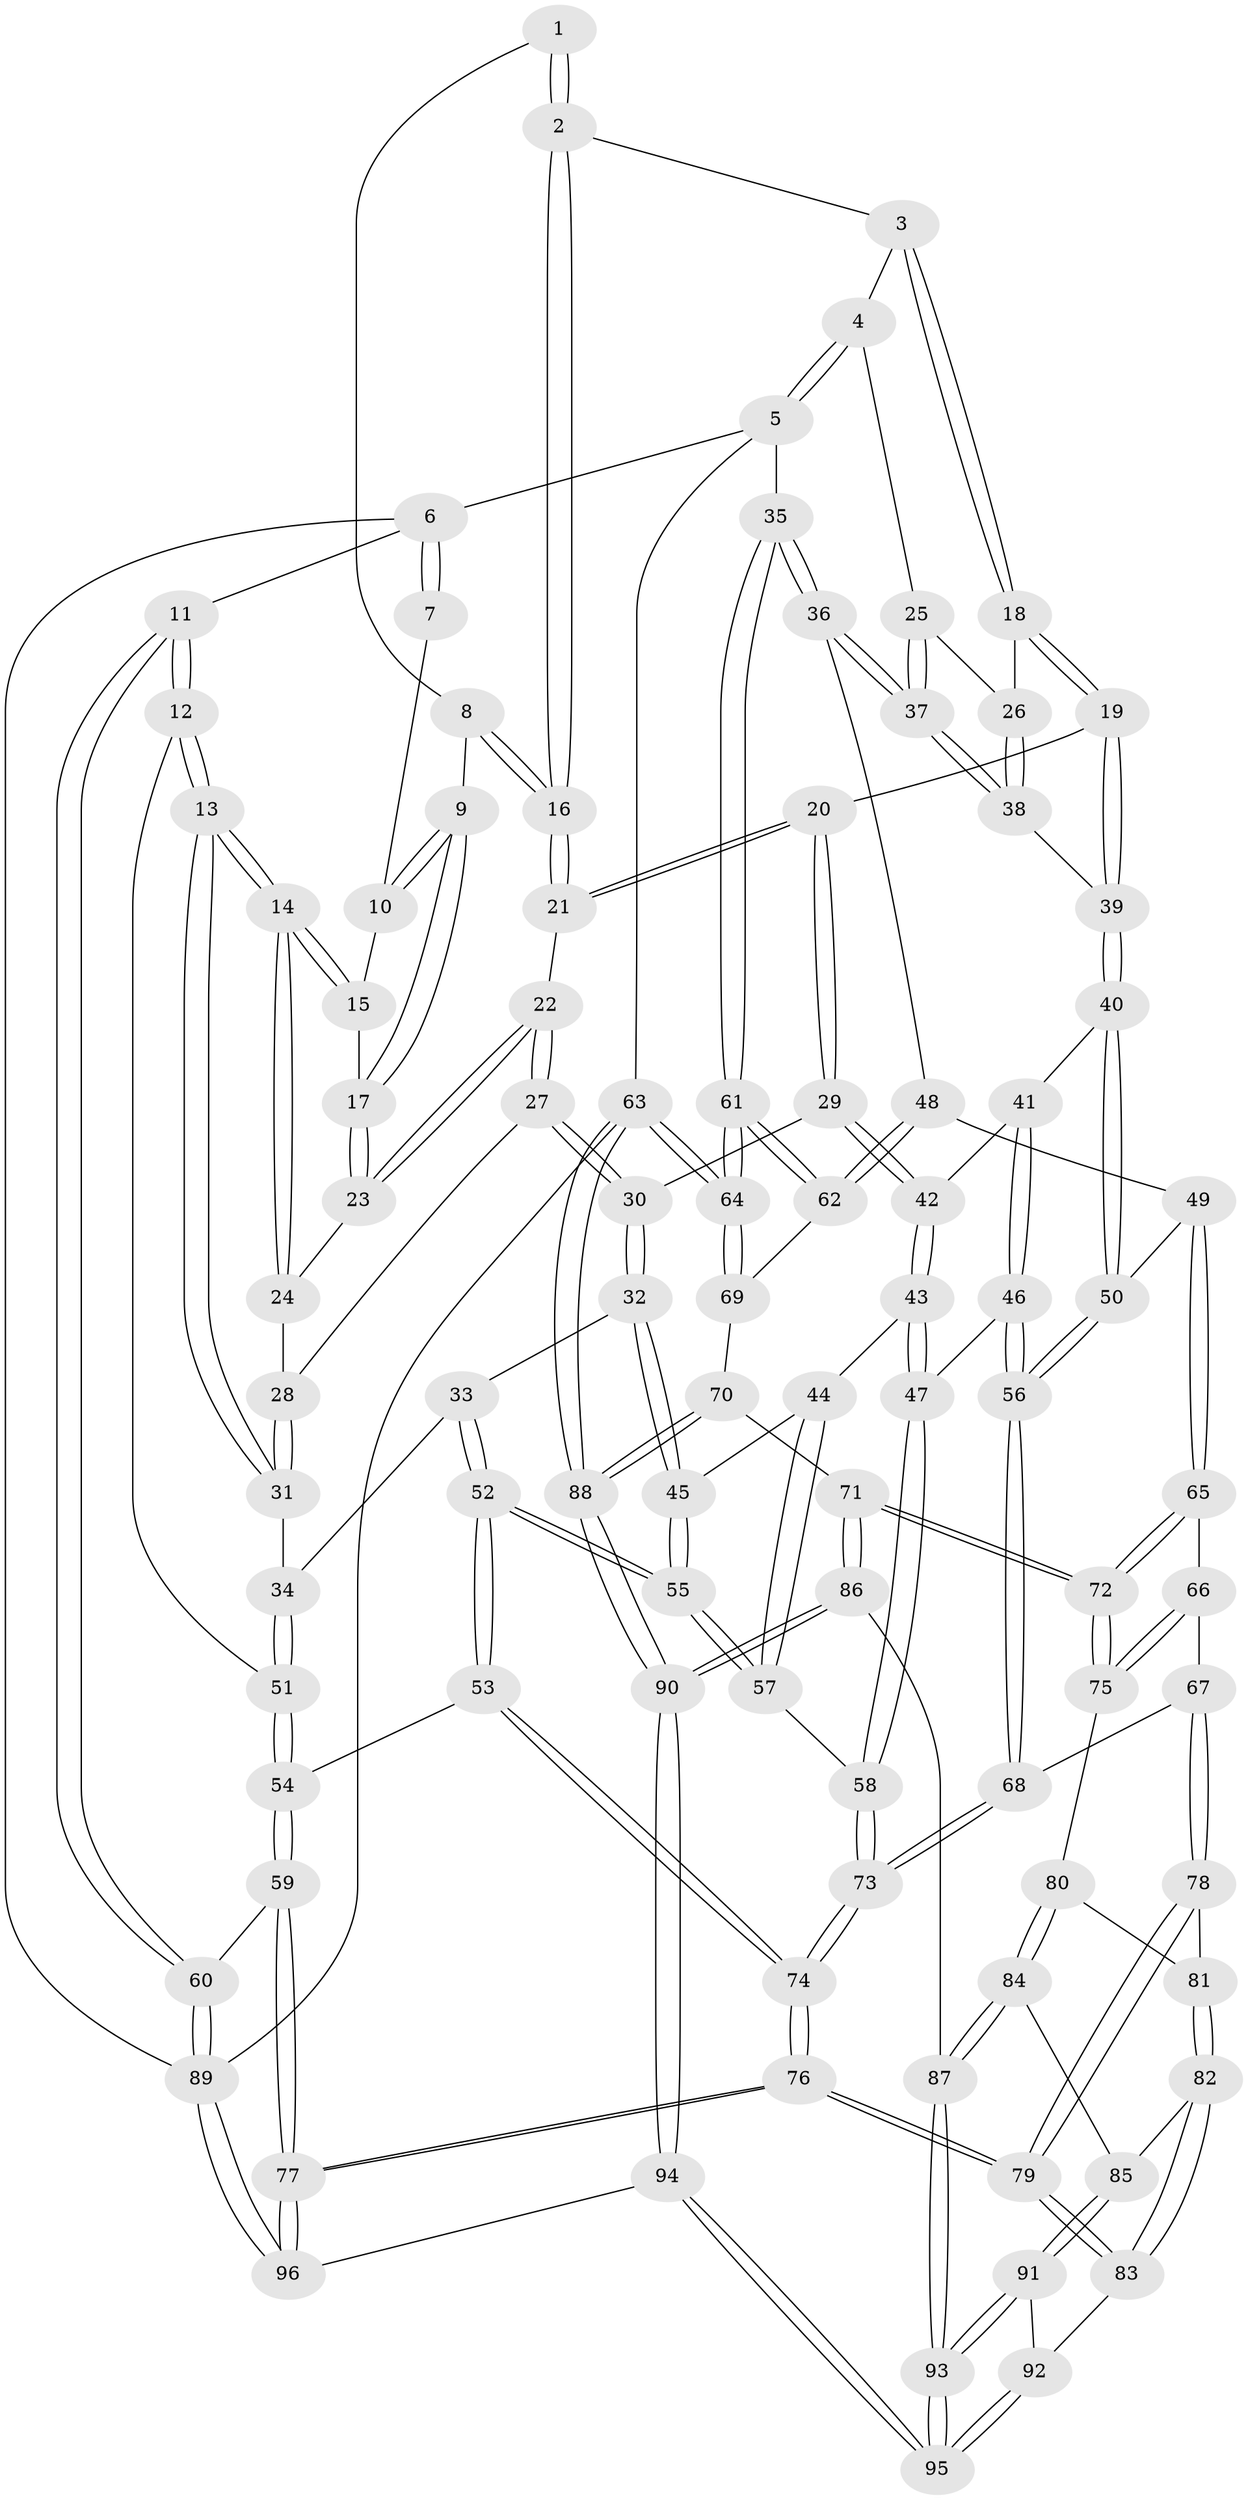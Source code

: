 // coarse degree distribution, {3: 0.1206896551724138, 6: 0.05172413793103448, 5: 0.3620689655172414, 4: 0.46551724137931033}
// Generated by graph-tools (version 1.1) at 2025/42/03/06/25 10:42:26]
// undirected, 96 vertices, 237 edges
graph export_dot {
graph [start="1"]
  node [color=gray90,style=filled];
  1 [pos="+0.32149746448072775+0"];
  2 [pos="+0.48314064249999245+0"];
  3 [pos="+0.4990693745352417+0"];
  4 [pos="+0.9813028984255928+0"];
  5 [pos="+1+0"];
  6 [pos="+0+0"];
  7 [pos="+0.1100022199278999+0"];
  8 [pos="+0.2486147829881049+0.04328576085719658"];
  9 [pos="+0.20254800210909205+0.0871855795214737"];
  10 [pos="+0.10732183105138407+0"];
  11 [pos="+0+0.24887783855885381"];
  12 [pos="+0+0.24301834469647482"];
  13 [pos="+0+0.22506970305699692"];
  14 [pos="+0.017848928238984714+0.17620664739099556"];
  15 [pos="+0.0884850425189976+0.04331149478114434"];
  16 [pos="+0.3002743131049872+0.10733811669860585"];
  17 [pos="+0.1969084334982606+0.09960288005257573"];
  18 [pos="+0.5082311511015656+0.164961349796954"];
  19 [pos="+0.5072225347629811+0.16704025754811863"];
  20 [pos="+0.3871172722660192+0.18563584575215702"];
  21 [pos="+0.3062373079610934+0.15304015536713564"];
  22 [pos="+0.2757799162249727+0.16006836700769297"];
  23 [pos="+0.1965449267722207+0.11296485355715238"];
  24 [pos="+0.19267864216921426+0.11665954689529366"];
  25 [pos="+0.7539581746429057+0.1485125565841425"];
  26 [pos="+0.6247794279971254+0.16386426439514568"];
  27 [pos="+0.25274151359844993+0.1925500301238772"];
  28 [pos="+0.1832347531815599+0.2092829173105936"];
  29 [pos="+0.29066965215709056+0.30723338817741036"];
  30 [pos="+0.26115106392049864+0.29986063981960126"];
  31 [pos="+0.11303383197149093+0.28098740877795947"];
  32 [pos="+0.16915311917234593+0.3130643187764042"];
  33 [pos="+0.15581534886408957+0.30960190701965373"];
  34 [pos="+0.13097420638794754+0.29739343942743157"];
  35 [pos="+1+0.25756646190463883"];
  36 [pos="+0.8526606775309371+0.35752521336463894"];
  37 [pos="+0.8436831203976374+0.3464149611694968"];
  38 [pos="+0.7236219428525749+0.2998466621044618"];
  39 [pos="+0.5202792138803147+0.25383696459083693"];
  40 [pos="+0.5182691162982441+0.2722813594109836"];
  41 [pos="+0.39339881570582624+0.3418224021676088"];
  42 [pos="+0.3058973429748651+0.3299679182855111"];
  43 [pos="+0.303374017553021+0.3882519371120548"];
  44 [pos="+0.2524543974734805+0.4092066795864957"];
  45 [pos="+0.2048140455032466+0.38153991565955375"];
  46 [pos="+0.38733384435856555+0.5171326131624453"];
  47 [pos="+0.3786530950057722+0.5166660733541568"];
  48 [pos="+0.8480766761355287+0.36542363012105095"];
  49 [pos="+0.6412018631228514+0.46548333379012796"];
  50 [pos="+0.5631534500741566+0.44520391658165426"];
  51 [pos="+0.09253829164184015+0.4465400439853301"];
  52 [pos="+0.15656477440253663+0.5499473309626027"];
  53 [pos="+0.14959720689111158+0.5530303435663603"];
  54 [pos="+0.11759609031839414+0.5615561550822035"];
  55 [pos="+0.18297159985406553+0.5429216852787591"];
  56 [pos="+0.44684955634477275+0.5345873878624956"];
  57 [pos="+0.21040160149711473+0.5406144802463207"];
  58 [pos="+0.2847989292746826+0.5500634196636544"];
  59 [pos="+0.07604443136961914+0.5893876968607834"];
  60 [pos="+0+0.5745673423808606"];
  61 [pos="+1+0.6225194346636577"];
  62 [pos="+0.876938425902689+0.5789604774039224"];
  63 [pos="+1+1"];
  64 [pos="+1+0.9448984808666127"];
  65 [pos="+0.6528590528838467+0.5031019985574591"];
  66 [pos="+0.5714893300160537+0.6312466000042427"];
  67 [pos="+0.4675424041339711+0.6041873064681481"];
  68 [pos="+0.457590978927605+0.5838919388939983"];
  69 [pos="+0.8113636561280215+0.6787963287318859"];
  70 [pos="+0.8093632543884156+0.6798369821181062"];
  71 [pos="+0.7391331955645691+0.6999408525355456"];
  72 [pos="+0.724068999697704+0.690307292631652"];
  73 [pos="+0.3017898454894296+0.7329003097494007"];
  74 [pos="+0.29181905763403104+0.7749026002108929"];
  75 [pos="+0.6973711334391268+0.6912890292210336"];
  76 [pos="+0.2860638707634604+0.8684656003628262"];
  77 [pos="+0.1934953205294547+0.944873353882889"];
  78 [pos="+0.481443721313083+0.7104611865952223"];
  79 [pos="+0.35809738998648005+0.8520491975820657"];
  80 [pos="+0.5532265142693867+0.7380054411877954"];
  81 [pos="+0.5290505343945494+0.730191473674329"];
  82 [pos="+0.5147808473470984+0.8201205394013161"];
  83 [pos="+0.36747521865462895+0.8549851668188048"];
  84 [pos="+0.5637072692266218+0.7926607562692823"];
  85 [pos="+0.5617998575820377+0.8225971479849684"];
  86 [pos="+0.7369688481316742+0.7138858897233085"];
  87 [pos="+0.67390354462925+0.8030771898689518"];
  88 [pos="+1+1"];
  89 [pos="+0+1"];
  90 [pos="+0.9276059557706555+1"];
  91 [pos="+0.5813775686881048+0.8709650651100308"];
  92 [pos="+0.4339822660622515+0.8858952523628201"];
  93 [pos="+0.6243666098369743+0.9003715532028566"];
  94 [pos="+0.7203075443442521+1"];
  95 [pos="+0.6993634410310742+1"];
  96 [pos="+0.06465200523040693+1"];
  1 -- 2;
  1 -- 2;
  1 -- 8;
  2 -- 3;
  2 -- 16;
  2 -- 16;
  3 -- 4;
  3 -- 18;
  3 -- 18;
  4 -- 5;
  4 -- 5;
  4 -- 25;
  5 -- 6;
  5 -- 35;
  5 -- 63;
  6 -- 7;
  6 -- 7;
  6 -- 11;
  6 -- 89;
  7 -- 10;
  8 -- 9;
  8 -- 16;
  8 -- 16;
  9 -- 10;
  9 -- 10;
  9 -- 17;
  9 -- 17;
  10 -- 15;
  11 -- 12;
  11 -- 12;
  11 -- 60;
  11 -- 60;
  12 -- 13;
  12 -- 13;
  12 -- 51;
  13 -- 14;
  13 -- 14;
  13 -- 31;
  13 -- 31;
  14 -- 15;
  14 -- 15;
  14 -- 24;
  14 -- 24;
  15 -- 17;
  16 -- 21;
  16 -- 21;
  17 -- 23;
  17 -- 23;
  18 -- 19;
  18 -- 19;
  18 -- 26;
  19 -- 20;
  19 -- 39;
  19 -- 39;
  20 -- 21;
  20 -- 21;
  20 -- 29;
  20 -- 29;
  21 -- 22;
  22 -- 23;
  22 -- 23;
  22 -- 27;
  22 -- 27;
  23 -- 24;
  24 -- 28;
  25 -- 26;
  25 -- 37;
  25 -- 37;
  26 -- 38;
  26 -- 38;
  27 -- 28;
  27 -- 30;
  27 -- 30;
  28 -- 31;
  28 -- 31;
  29 -- 30;
  29 -- 42;
  29 -- 42;
  30 -- 32;
  30 -- 32;
  31 -- 34;
  32 -- 33;
  32 -- 45;
  32 -- 45;
  33 -- 34;
  33 -- 52;
  33 -- 52;
  34 -- 51;
  34 -- 51;
  35 -- 36;
  35 -- 36;
  35 -- 61;
  35 -- 61;
  36 -- 37;
  36 -- 37;
  36 -- 48;
  37 -- 38;
  37 -- 38;
  38 -- 39;
  39 -- 40;
  39 -- 40;
  40 -- 41;
  40 -- 50;
  40 -- 50;
  41 -- 42;
  41 -- 46;
  41 -- 46;
  42 -- 43;
  42 -- 43;
  43 -- 44;
  43 -- 47;
  43 -- 47;
  44 -- 45;
  44 -- 57;
  44 -- 57;
  45 -- 55;
  45 -- 55;
  46 -- 47;
  46 -- 56;
  46 -- 56;
  47 -- 58;
  47 -- 58;
  48 -- 49;
  48 -- 62;
  48 -- 62;
  49 -- 50;
  49 -- 65;
  49 -- 65;
  50 -- 56;
  50 -- 56;
  51 -- 54;
  51 -- 54;
  52 -- 53;
  52 -- 53;
  52 -- 55;
  52 -- 55;
  53 -- 54;
  53 -- 74;
  53 -- 74;
  54 -- 59;
  54 -- 59;
  55 -- 57;
  55 -- 57;
  56 -- 68;
  56 -- 68;
  57 -- 58;
  58 -- 73;
  58 -- 73;
  59 -- 60;
  59 -- 77;
  59 -- 77;
  60 -- 89;
  60 -- 89;
  61 -- 62;
  61 -- 62;
  61 -- 64;
  61 -- 64;
  62 -- 69;
  63 -- 64;
  63 -- 64;
  63 -- 88;
  63 -- 88;
  63 -- 89;
  64 -- 69;
  64 -- 69;
  65 -- 66;
  65 -- 72;
  65 -- 72;
  66 -- 67;
  66 -- 75;
  66 -- 75;
  67 -- 68;
  67 -- 78;
  67 -- 78;
  68 -- 73;
  68 -- 73;
  69 -- 70;
  70 -- 71;
  70 -- 88;
  70 -- 88;
  71 -- 72;
  71 -- 72;
  71 -- 86;
  71 -- 86;
  72 -- 75;
  72 -- 75;
  73 -- 74;
  73 -- 74;
  74 -- 76;
  74 -- 76;
  75 -- 80;
  76 -- 77;
  76 -- 77;
  76 -- 79;
  76 -- 79;
  77 -- 96;
  77 -- 96;
  78 -- 79;
  78 -- 79;
  78 -- 81;
  79 -- 83;
  79 -- 83;
  80 -- 81;
  80 -- 84;
  80 -- 84;
  81 -- 82;
  81 -- 82;
  82 -- 83;
  82 -- 83;
  82 -- 85;
  83 -- 92;
  84 -- 85;
  84 -- 87;
  84 -- 87;
  85 -- 91;
  85 -- 91;
  86 -- 87;
  86 -- 90;
  86 -- 90;
  87 -- 93;
  87 -- 93;
  88 -- 90;
  88 -- 90;
  89 -- 96;
  89 -- 96;
  90 -- 94;
  90 -- 94;
  91 -- 92;
  91 -- 93;
  91 -- 93;
  92 -- 95;
  92 -- 95;
  93 -- 95;
  93 -- 95;
  94 -- 95;
  94 -- 95;
  94 -- 96;
}
